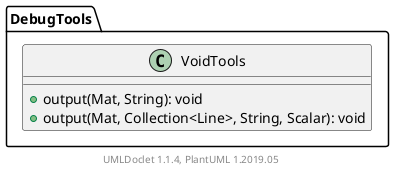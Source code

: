@startuml

    class DebugTools.VoidTools [[DebugTools.VoidTools.html]] {
        +output(Mat, String): void
        +output(Mat, Collection<Line>, String, Scalar): void
    }


    center footer UMLDoclet 1.1.4, PlantUML 1.2019.05
@enduml
